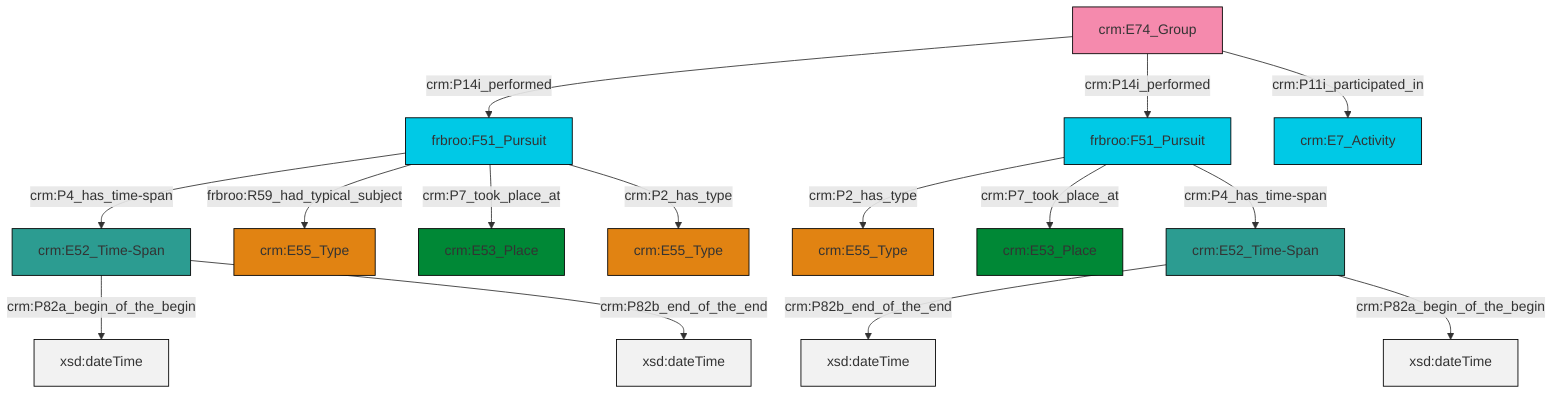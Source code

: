 graph TD
classDef Literal fill:#f2f2f2,stroke:#000000;
classDef CRM_Entity fill:#FFFFFF,stroke:#000000;
classDef Temporal_Entity fill:#00C9E6, stroke:#000000;
classDef Type fill:#E18312, stroke:#000000;
classDef Time-Span fill:#2C9C91, stroke:#000000;
classDef Appellation fill:#FFEB7F, stroke:#000000;
classDef Place fill:#008836, stroke:#000000;
classDef Persistent_Item fill:#B266B2, stroke:#000000;
classDef Conceptual_Object fill:#FFD700, stroke:#000000;
classDef Physical_Thing fill:#D2B48C, stroke:#000000;
classDef Actor fill:#f58aad, stroke:#000000;
classDef PC_Classes fill:#4ce600, stroke:#000000;
classDef Multi fill:#cccccc,stroke:#000000;

2["crm:E74_Group"]:::Actor -->|crm:P14i_performed| 3["frbroo:F51_Pursuit"]:::Temporal_Entity
6["crm:E52_Time-Span"]:::Time-Span -->|crm:P82a_begin_of_the_begin| 7[xsd:dateTime]:::Literal
2["crm:E74_Group"]:::Actor -->|crm:P14i_performed| 10["frbroo:F51_Pursuit"]:::Temporal_Entity
13["crm:E52_Time-Span"]:::Time-Span -->|crm:P82b_end_of_the_end| 14[xsd:dateTime]:::Literal
10["frbroo:F51_Pursuit"]:::Temporal_Entity -->|crm:P2_has_type| 0["crm:E55_Type"]:::Type
3["frbroo:F51_Pursuit"]:::Temporal_Entity -->|crm:P4_has_time-span| 6["crm:E52_Time-Span"]:::Time-Span
10["frbroo:F51_Pursuit"]:::Temporal_Entity -->|crm:P7_took_place_at| 11["crm:E53_Place"]:::Place
10["frbroo:F51_Pursuit"]:::Temporal_Entity -->|crm:P4_has_time-span| 13["crm:E52_Time-Span"]:::Time-Span
2["crm:E74_Group"]:::Actor -->|crm:P11i_participated_in| 21["crm:E7_Activity"]:::Temporal_Entity
13["crm:E52_Time-Span"]:::Time-Span -->|crm:P82a_begin_of_the_begin| 23[xsd:dateTime]:::Literal
3["frbroo:F51_Pursuit"]:::Temporal_Entity -->|frbroo:R59_had_typical_subject| 18["crm:E55_Type"]:::Type
6["crm:E52_Time-Span"]:::Time-Span -->|crm:P82b_end_of_the_end| 25[xsd:dateTime]:::Literal
3["frbroo:F51_Pursuit"]:::Temporal_Entity -->|crm:P7_took_place_at| 4["crm:E53_Place"]:::Place
3["frbroo:F51_Pursuit"]:::Temporal_Entity -->|crm:P2_has_type| 15["crm:E55_Type"]:::Type